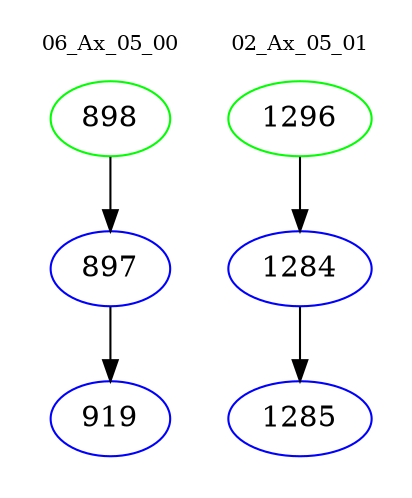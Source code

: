digraph{
subgraph cluster_0 {
color = white
label = "06_Ax_05_00";
fontsize=10;
T0_898 [label="898", color="green"]
T0_898 -> T0_897 [color="black"]
T0_897 [label="897", color="blue"]
T0_897 -> T0_919 [color="black"]
T0_919 [label="919", color="blue"]
}
subgraph cluster_1 {
color = white
label = "02_Ax_05_01";
fontsize=10;
T1_1296 [label="1296", color="green"]
T1_1296 -> T1_1284 [color="black"]
T1_1284 [label="1284", color="blue"]
T1_1284 -> T1_1285 [color="black"]
T1_1285 [label="1285", color="blue"]
}
}
